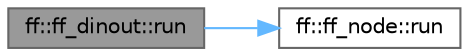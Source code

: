 digraph "ff::ff_dinout::run"
{
 // LATEX_PDF_SIZE
  bgcolor="transparent";
  edge [fontname=Helvetica,fontsize=10,labelfontname=Helvetica,labelfontsize=10];
  node [fontname=Helvetica,fontsize=10,shape=box,height=0.2,width=0.4];
  rankdir="LR";
  Node1 [id="Node000001",label="ff::ff_dinout::run",height=0.2,width=0.4,color="gray40", fillcolor="grey60", style="filled", fontcolor="black",tooltip="Run the ff_node"];
  Node1 -> Node2 [id="edge1_Node000001_Node000002",color="steelblue1",style="solid",tooltip=" "];
  Node2 [id="Node000002",label="ff::ff_node::run",height=0.2,width=0.4,color="grey40", fillcolor="white", style="filled",URL="$classff_1_1ff__node.html#aec4506dc3946ff9e6ce5bb5370545864",tooltip="Run the ff_node"];
}
